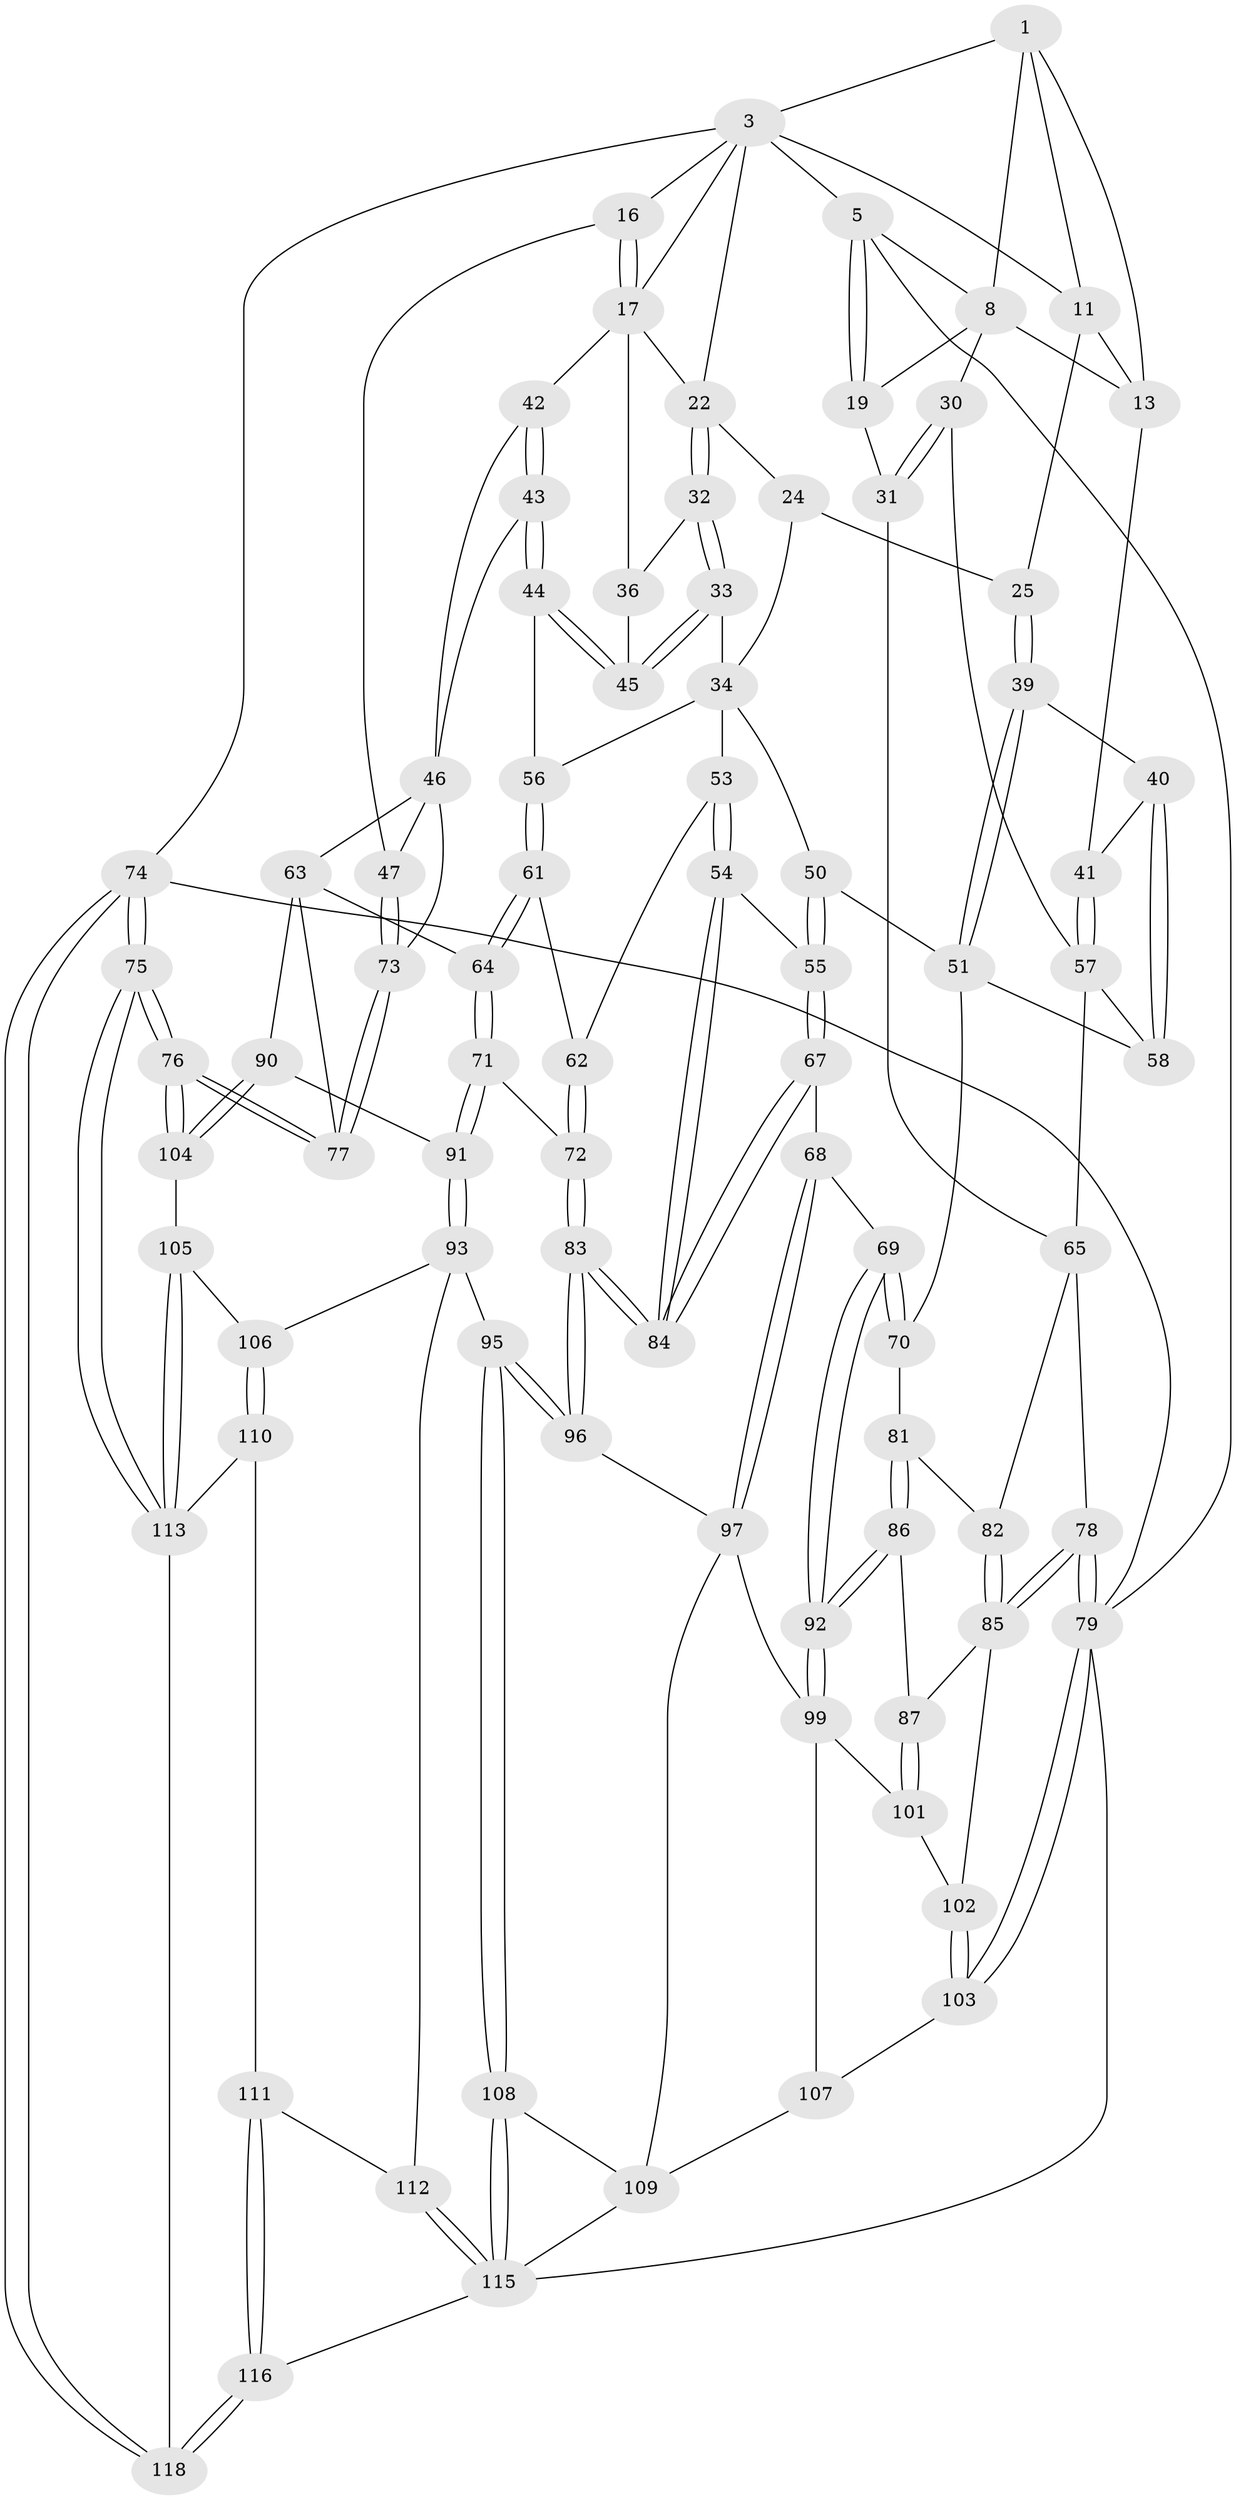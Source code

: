 // original degree distribution, {3: 0.016666666666666666, 4: 0.23333333333333334, 6: 0.21666666666666667, 5: 0.5333333333333333}
// Generated by graph-tools (version 1.1) at 2025/21/03/04/25 18:21:40]
// undirected, 84 vertices, 198 edges
graph export_dot {
graph [start="1"]
  node [color=gray90,style=filled];
  1 [pos="+0.39874742233092936+0",super="+2+7"];
  3 [pos="+0.7289870300757265+0",super="+4+14"];
  5 [pos="+0+0",super="+6"];
  8 [pos="+0.19795980216679673+0.11815253260813369",super="+29+9"];
  11 [pos="+0.4968519535227342+0.08800479803145814",super="+12"];
  13 [pos="+0.3681266913748231+0.13154641244929985",super="+27"];
  16 [pos="+1+0"];
  17 [pos="+1+0",super="+38+18"];
  19 [pos="+0+0.12261793963701552",super="+20"];
  22 [pos="+0.6756587856081879+0.17786115284934786",super="+23"];
  24 [pos="+0.5359290742504677+0.3233466988788875"];
  25 [pos="+0.516460356287357+0.31150501166466926"];
  30 [pos="+0+0.30678575414779374"];
  31 [pos="+0+0.2789775592430208"];
  32 [pos="+0.6293749726933401+0.33400623036325044"];
  33 [pos="+0.6212798201852172+0.34173578811172217"];
  34 [pos="+0.5979973882570115+0.3524279575819377",super="+52+35"];
  36 [pos="+0.799577968145999+0.2085356130781153",super="+37"];
  39 [pos="+0.29174222641961267+0.32748312229597903"];
  40 [pos="+0.28634562176691447+0.32484148691421816"];
  41 [pos="+0.2849845547036651+0.3227160228562619"];
  42 [pos="+0.8565788939343169+0.2295780768301312"];
  43 [pos="+0.8379956639391746+0.4373231063781548"];
  44 [pos="+0.776604416444555+0.40946219407354933"];
  45 [pos="+0.7673561251886386+0.39103962911671536"];
  46 [pos="+0.8822470087435804+0.25319978631115275",super="+48"];
  47 [pos="+1+0.2509735507585359"];
  50 [pos="+0.4634820875058393+0.45164756233940945"];
  51 [pos="+0.4155601004396233+0.44675329979997536",super="+60"];
  53 [pos="+0.6086857714657645+0.5354662524709946"];
  54 [pos="+0.6079468787028862+0.5362966655639971"];
  55 [pos="+0.47278010497774153+0.47058879072788795"];
  56 [pos="+0.7185488158626994+0.4457197251463804"];
  57 [pos="+0.08143594411080665+0.4079211858638226",super="+59"];
  58 [pos="+0.24535954696403137+0.4951739342196795"];
  61 [pos="+0.7079418442293817+0.5072116471386824"];
  62 [pos="+0.6886889639867504+0.5211431003097228"];
  63 [pos="+0.8873244116667743+0.5445970341101855",super="+89"];
  64 [pos="+0.868575921051641+0.5578641202272504"];
  65 [pos="+0.10503674947354812+0.5615892463121387",super="+66"];
  67 [pos="+0.44765910465674386+0.6309012474807346"];
  68 [pos="+0.4136516698769888+0.6477754979124961"];
  69 [pos="+0.3670754674661792+0.6530759671678452"];
  70 [pos="+0.31780907632576644+0.5993609288470515"];
  71 [pos="+0.8145700617424528+0.6201903670491967"];
  72 [pos="+0.7423905316283987+0.6122500929503286"];
  73 [pos="+1+0.48431419025207584"];
  74 [pos="+1+1"];
  75 [pos="+1+0.8880978865407368"];
  76 [pos="+1+0.8324816523246098"];
  77 [pos="+1+0.5955434768993764"];
  78 [pos="+0+0.7284155719865995"];
  79 [pos="+0+1",super="+80"];
  81 [pos="+0.21472578973803674+0.6346539805610076"];
  82 [pos="+0.10644573786872233+0.5653532134622087"];
  83 [pos="+0.5963219593669652+0.64709939067183"];
  84 [pos="+0.5954610801744086+0.6460077239916255"];
  85 [pos="+0.09580341494863479+0.7070974762868854",super="+88"];
  86 [pos="+0.18979062931568697+0.7078671536032382"];
  87 [pos="+0.1696207167805742+0.7212557422871599"];
  90 [pos="+0.9101977128415517+0.7646378462938827"];
  91 [pos="+0.8044579566907746+0.7028672989877655"];
  92 [pos="+0.331225979179255+0.7371846235626536"];
  93 [pos="+0.7228964117493554+0.7901583367426221",super="+94"];
  95 [pos="+0.6452941079298747+0.7987290629432954"];
  96 [pos="+0.6283323612840979+0.7811767149230288"];
  97 [pos="+0.49539681917446443+0.795906014866889",super="+98"];
  99 [pos="+0.32694858534806037+0.864569819099107",super="+100"];
  101 [pos="+0.2128136874804489+0.8194445436216724"];
  102 [pos="+0.09540873346863478+0.8274626264015148"];
  103 [pos="+0.04511202023363665+0.8962006233223969"];
  104 [pos="+0.9364360785129687+0.836822380243912"];
  105 [pos="+0.9146814722766773+0.8574507761456328"];
  106 [pos="+0.8891951504807715+0.8600996277641053"];
  107 [pos="+0.2635010088700423+0.9607839707994278"];
  108 [pos="+0.5079432396087085+0.9563324243319553"];
  109 [pos="+0.4541362011522631+0.9204020294101131",super="+119"];
  110 [pos="+0.8155268834822036+0.9213111920970932"];
  111 [pos="+0.7530230133875044+0.9209344967744412"];
  112 [pos="+0.6756471694414495+0.8197790545216674"];
  113 [pos="+0.9197346643823526+0.9556267214701203",super="+114"];
  115 [pos="+0.5921770859966369+1",super="+117"];
  116 [pos="+0.7303647082586093+1"];
  118 [pos="+0.9109190460663162+1"];
  1 -- 3;
  1 -- 11;
  1 -- 8;
  1 -- 13;
  3 -- 16;
  3 -- 74;
  3 -- 5;
  3 -- 11;
  3 -- 17;
  3 -- 22;
  5 -- 19;
  5 -- 19;
  5 -- 79;
  5 -- 8;
  8 -- 30;
  8 -- 13;
  8 -- 19 [weight=2];
  11 -- 25;
  11 -- 13 [weight=2];
  13 -- 41;
  16 -- 17;
  16 -- 17;
  16 -- 47;
  17 -- 42;
  17 -- 36 [weight=2];
  17 -- 22;
  19 -- 31;
  22 -- 32;
  22 -- 32;
  22 -- 24;
  24 -- 25;
  24 -- 34;
  25 -- 39;
  25 -- 39;
  30 -- 31;
  30 -- 31;
  30 -- 57;
  31 -- 65;
  32 -- 33;
  32 -- 33;
  32 -- 36;
  33 -- 34;
  33 -- 45;
  33 -- 45;
  34 -- 56;
  34 -- 53;
  34 -- 50;
  36 -- 45;
  39 -- 40;
  39 -- 51;
  39 -- 51;
  40 -- 41;
  40 -- 58;
  40 -- 58;
  41 -- 57;
  41 -- 57;
  42 -- 43;
  42 -- 43;
  42 -- 46;
  43 -- 44;
  43 -- 44;
  43 -- 46;
  44 -- 45;
  44 -- 45;
  44 -- 56;
  46 -- 47;
  46 -- 73;
  46 -- 63;
  47 -- 73;
  47 -- 73;
  50 -- 51;
  50 -- 55;
  50 -- 55;
  51 -- 58;
  51 -- 70;
  53 -- 54;
  53 -- 54;
  53 -- 62;
  54 -- 55;
  54 -- 84;
  54 -- 84;
  55 -- 67;
  55 -- 67;
  56 -- 61;
  56 -- 61;
  57 -- 65;
  57 -- 58;
  61 -- 62;
  61 -- 64;
  61 -- 64;
  62 -- 72;
  62 -- 72;
  63 -- 64;
  63 -- 90;
  63 -- 77;
  64 -- 71;
  64 -- 71;
  65 -- 82;
  65 -- 78;
  67 -- 68;
  67 -- 84;
  67 -- 84;
  68 -- 69;
  68 -- 97;
  68 -- 97;
  69 -- 70;
  69 -- 70;
  69 -- 92;
  69 -- 92;
  70 -- 81;
  71 -- 72;
  71 -- 91;
  71 -- 91;
  72 -- 83;
  72 -- 83;
  73 -- 77;
  73 -- 77;
  74 -- 75;
  74 -- 75;
  74 -- 118;
  74 -- 118;
  74 -- 79;
  75 -- 76;
  75 -- 76;
  75 -- 113;
  75 -- 113;
  76 -- 77;
  76 -- 77;
  76 -- 104;
  76 -- 104;
  78 -- 79;
  78 -- 79;
  78 -- 85;
  78 -- 85;
  79 -- 103;
  79 -- 103;
  79 -- 115;
  81 -- 82;
  81 -- 86;
  81 -- 86;
  82 -- 85;
  82 -- 85;
  83 -- 84;
  83 -- 84;
  83 -- 96;
  83 -- 96;
  85 -- 102;
  85 -- 87;
  86 -- 87;
  86 -- 92;
  86 -- 92;
  87 -- 101;
  87 -- 101;
  90 -- 91;
  90 -- 104;
  90 -- 104;
  91 -- 93;
  91 -- 93;
  92 -- 99;
  92 -- 99;
  93 -- 106;
  93 -- 112;
  93 -- 95;
  95 -- 96;
  95 -- 96;
  95 -- 108;
  95 -- 108;
  96 -- 97;
  97 -- 99;
  97 -- 109;
  99 -- 107;
  99 -- 101;
  101 -- 102;
  102 -- 103;
  102 -- 103;
  103 -- 107;
  104 -- 105;
  105 -- 106;
  105 -- 113;
  105 -- 113;
  106 -- 110;
  106 -- 110;
  107 -- 109;
  108 -- 109;
  108 -- 115;
  108 -- 115;
  109 -- 115;
  110 -- 111;
  110 -- 113;
  111 -- 112;
  111 -- 116;
  111 -- 116;
  112 -- 115;
  112 -- 115;
  113 -- 118;
  115 -- 116;
  116 -- 118;
  116 -- 118;
}
